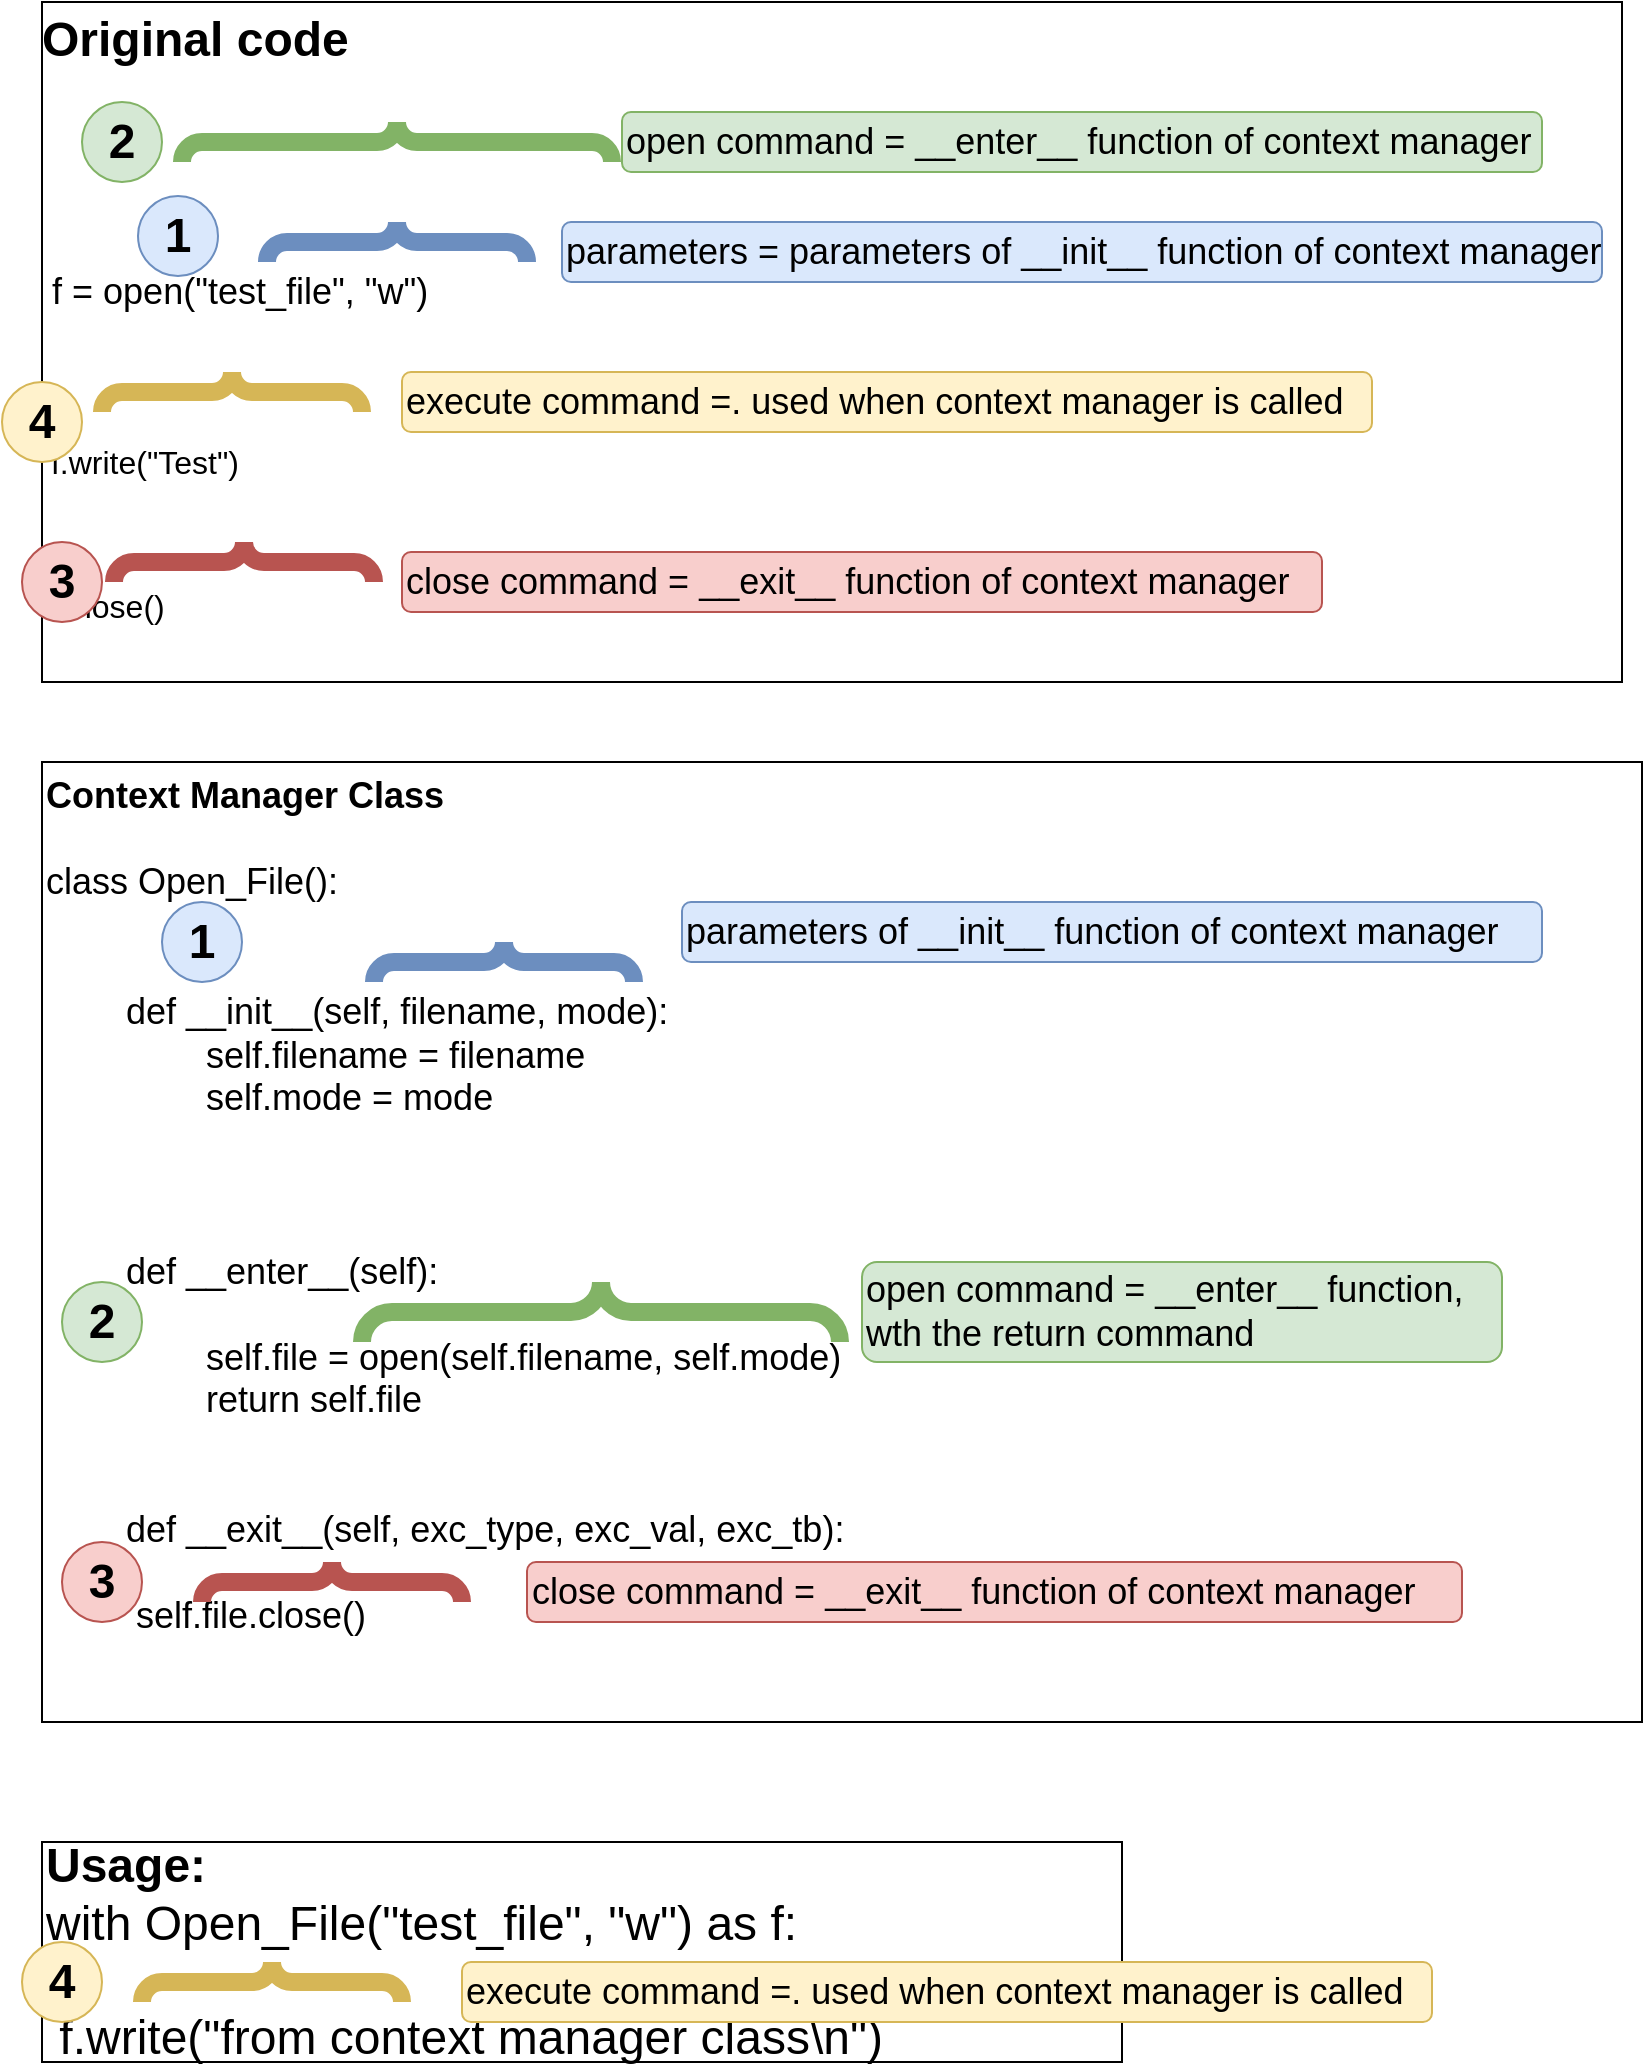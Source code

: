 <mxfile version="20.0.0" type="github">
  <diagram id="VbbVIq-V348GXafPitRY" name="Page-1">
    <mxGraphModel dx="1298" dy="764" grid="1" gridSize="10" guides="1" tooltips="1" connect="1" arrows="1" fold="1" page="1" pageScale="1" pageWidth="850" pageHeight="1100" math="0" shadow="0">
      <root>
        <mxCell id="0" />
        <mxCell id="1" parent="0" />
        <mxCell id="IrT5WvcMFTRGsWPWCH_t-1" value="&lt;div&gt;&lt;b style=&quot;background-color: initial;&quot;&gt;&lt;font style=&quot;font-size: 24px;&quot;&gt;Original code&lt;/font&gt;&lt;/b&gt;&lt;br&gt;&lt;/div&gt;&lt;div&gt;&lt;br&gt;&lt;/div&gt;&lt;div&gt;&lt;br&gt;&lt;/div&gt;&lt;div&gt;&lt;br&gt;&lt;/div&gt;&lt;div&gt;&lt;br&gt;&lt;/div&gt;&lt;div&gt;&lt;br&gt;&lt;/div&gt;&lt;div&gt;&lt;br&gt;&lt;/div&gt;&lt;div&gt;&lt;br&gt;&lt;/div&gt;&lt;div&gt;&lt;font style=&quot;font-size: 18px;&quot;&gt;&lt;span style=&quot;white-space: pre;&quot;&gt;	&lt;/span&gt;f = open(&quot;test_file&quot;, &quot;w&quot;)&amp;nbsp;&lt;/font&gt;&lt;/div&gt;&lt;div&gt;&lt;font style=&quot;font-size: 18px;&quot;&gt;&lt;br&gt;&lt;/font&gt;&lt;/div&gt;&lt;div&gt;&lt;br&gt;&lt;/div&gt;&lt;div&gt;&lt;br&gt;&lt;/div&gt;&lt;div&gt;&lt;br&gt;&lt;/div&gt;&lt;div&gt;&lt;font size=&quot;3&quot;&gt;&lt;span style=&quot;white-space: pre;&quot;&gt;	&lt;/span&gt;f.write(&quot;Test&quot;)&lt;/font&gt;&lt;/div&gt;&lt;div&gt;&lt;/div&gt;&lt;div&gt;&lt;font size=&quot;3&quot;&gt;&lt;br&gt;&lt;/font&gt;&lt;/div&gt;&lt;div&gt;&lt;font size=&quot;3&quot;&gt;&lt;br&gt;&lt;/font&gt;&lt;/div&gt;&lt;div&gt;&lt;br&gt;&lt;/div&gt;&lt;div&gt;&lt;span style=&quot;background-color: initial; font-size: medium;&quot;&gt;&lt;span style=&quot;white-space: pre;&quot;&gt;	&lt;/span&gt;f.close()&lt;/span&gt;&lt;br&gt;&lt;/div&gt;&lt;div&gt;&lt;/div&gt;" style="rounded=0;html=1;align=left;glass=0;strokeWidth=1;spacing=0;whiteSpace=wrap;labelPosition=center;verticalLabelPosition=middle;verticalAlign=top;textDirection=ltr;" parent="1" vertex="1">
          <mxGeometry x="130" width="790" height="340" as="geometry" />
        </mxCell>
        <mxCell id="LbujWjfgCjVRlwxl8_q9-3" value="" style="verticalLabelPosition=bottom;shadow=0;dashed=0;align=center;html=1;verticalAlign=top;strokeWidth=9;shape=mxgraph.mockup.markup.curlyBrace;strokeColor=#6c8ebf;fontSize=18;fillColor=#dae8fc;" vertex="1" parent="1">
          <mxGeometry x="242.5" y="110" width="130" height="20" as="geometry" />
        </mxCell>
        <mxCell id="LbujWjfgCjVRlwxl8_q9-5" value="parameters = parameters of __init__ function of context manager" style="rounded=1;whiteSpace=wrap;html=1;fontSize=18;strokeWidth=1;align=left;fillColor=#dae8fc;strokeColor=#6c8ebf;" vertex="1" parent="1">
          <mxGeometry x="390" y="110" width="520" height="30" as="geometry" />
        </mxCell>
        <mxCell id="LbujWjfgCjVRlwxl8_q9-8" value="" style="verticalLabelPosition=bottom;shadow=0;dashed=0;align=center;html=1;verticalAlign=top;strokeWidth=9;shape=mxgraph.mockup.markup.curlyBrace;strokeColor=#82b366;fontSize=18;fillColor=#d5e8d4;" vertex="1" parent="1">
          <mxGeometry x="200" y="60" width="215" height="20" as="geometry" />
        </mxCell>
        <mxCell id="LbujWjfgCjVRlwxl8_q9-9" value="open command = __enter__ function of context manager" style="rounded=1;whiteSpace=wrap;html=1;fontSize=18;strokeWidth=1;align=left;fillColor=#d5e8d4;strokeColor=#82b366;" vertex="1" parent="1">
          <mxGeometry x="420" y="55" width="460" height="30" as="geometry" />
        </mxCell>
        <mxCell id="LbujWjfgCjVRlwxl8_q9-10" value="" style="verticalLabelPosition=bottom;shadow=0;dashed=0;align=center;html=1;verticalAlign=top;strokeWidth=9;shape=mxgraph.mockup.markup.curlyBrace;strokeColor=#b85450;fontSize=18;fillColor=#f8cecc;" vertex="1" parent="1">
          <mxGeometry x="166" y="270" width="130" height="20" as="geometry" />
        </mxCell>
        <mxCell id="LbujWjfgCjVRlwxl8_q9-11" value="close command = __exit__ function of context manager" style="rounded=1;whiteSpace=wrap;html=1;fontSize=18;strokeWidth=1;align=left;fillColor=#f8cecc;strokeColor=#b85450;" vertex="1" parent="1">
          <mxGeometry x="310" y="275" width="460" height="30" as="geometry" />
        </mxCell>
        <mxCell id="LbujWjfgCjVRlwxl8_q9-15" value="&lt;b&gt;&lt;font style=&quot;font-size: 24px;&quot;&gt;1&lt;/font&gt;&lt;/b&gt;" style="ellipse;whiteSpace=wrap;html=1;aspect=fixed;fontSize=18;strokeWidth=1;fillColor=#dae8fc;strokeColor=#6c8ebf;" vertex="1" parent="1">
          <mxGeometry x="178" y="97" width="40" height="40" as="geometry" />
        </mxCell>
        <mxCell id="LbujWjfgCjVRlwxl8_q9-16" value="&lt;b&gt;&lt;font style=&quot;font-size: 24px;&quot;&gt;2&lt;/font&gt;&lt;/b&gt;" style="ellipse;whiteSpace=wrap;html=1;aspect=fixed;fontSize=18;strokeWidth=1;fillColor=#d5e8d4;strokeColor=#82b366;" vertex="1" parent="1">
          <mxGeometry x="150" y="50" width="40" height="40" as="geometry" />
        </mxCell>
        <mxCell id="LbujWjfgCjVRlwxl8_q9-17" value="&lt;b&gt;&lt;font style=&quot;font-size: 24px;&quot;&gt;3&lt;/font&gt;&lt;/b&gt;" style="ellipse;whiteSpace=wrap;html=1;aspect=fixed;fontSize=18;strokeWidth=1;fillColor=#f8cecc;strokeColor=#b85450;" vertex="1" parent="1">
          <mxGeometry x="120" y="270" width="40" height="40" as="geometry" />
        </mxCell>
        <mxCell id="LbujWjfgCjVRlwxl8_q9-26" value="&lt;div&gt;&lt;b&gt;Usage:&lt;/b&gt;&lt;/div&gt;&lt;div&gt;with Open_File(&quot;test_file&quot;, &quot;w&quot;) as f:&lt;/div&gt;&lt;div&gt;&lt;br&gt;&lt;/div&gt;&lt;div&gt;&lt;span style=&quot;&quot;&gt;	&lt;/span&gt;&lt;span style=&quot;white-space: pre;&quot;&gt;	&lt;/span&gt;f.write(&quot;from context manager class\n&quot;)&lt;/div&gt;" style="rounded=0;whiteSpace=wrap;html=1;glass=0;fontSize=24;strokeWidth=1;align=left;" vertex="1" parent="1">
          <mxGeometry x="130" y="920" width="540" height="110" as="geometry" />
        </mxCell>
        <mxCell id="LbujWjfgCjVRlwxl8_q9-24" value="&lt;div style=&quot;font-size: 18px;&quot;&gt;&lt;span style=&quot;background-color: initial;&quot;&gt;&lt;b&gt;Context Manager Class&lt;/b&gt;&lt;/span&gt;&lt;/div&gt;&lt;div style=&quot;font-size: 18px;&quot;&gt;&lt;span style=&quot;background-color: initial;&quot;&gt;&lt;b&gt;&lt;br&gt;&lt;/b&gt;&lt;/span&gt;&lt;/div&gt;&lt;div style=&quot;font-size: 18px;&quot;&gt;&lt;span style=&quot;background-color: initial;&quot;&gt;class Open_File():&lt;/span&gt;&lt;br&gt;&lt;/div&gt;&lt;div style=&quot;font-size: 18px;&quot;&gt;&lt;br&gt;&lt;/div&gt;&lt;div style=&quot;font-size: 18px;&quot;&gt;&lt;span style=&quot;&quot;&gt;	&lt;/span&gt;&lt;/div&gt;&lt;div style=&quot;font-size: 18px;&quot;&gt;&lt;br&gt;&lt;/div&gt;&lt;blockquote style=&quot;font-size: 18px; margin: 0px 0px 0px 40px; border: none; padding: 0px;&quot;&gt;&lt;div&gt;def __init__(self, filename, mode):&lt;/div&gt;&lt;/blockquote&gt;&lt;blockquote style=&quot;margin: 0 0 0 40px; border: none; padding: 0px;&quot;&gt;&lt;blockquote style=&quot;font-size: 18px; margin: 0px 0px 0px 40px; border: none; padding: 0px;&quot;&gt;&lt;div&gt;self.filename = filename&lt;/div&gt;&lt;/blockquote&gt;&lt;blockquote style=&quot;font-size: 18px; margin: 0px 0px 0px 40px; border: none; padding: 0px;&quot;&gt;&lt;div&gt;self.mode = mode&lt;/div&gt;&lt;/blockquote&gt;&lt;/blockquote&gt;&lt;div style=&quot;font-size: 18px;&quot;&gt;&lt;br&gt;&lt;/div&gt;&lt;div style=&quot;font-size: 18px;&quot;&gt;&lt;br&gt;&lt;/div&gt;&lt;div style=&quot;font-size: 18px;&quot;&gt;&lt;br&gt;&lt;/div&gt;&lt;blockquote style=&quot;font-size: 18px; margin: 0px 0px 0px 40px; border: none; padding: 0px;&quot;&gt;&lt;div&gt;def __enter__(self):&lt;/div&gt;&lt;div&gt;&lt;br&gt;&lt;/div&gt;&lt;/blockquote&gt;&lt;blockquote style=&quot;margin: 0 0 0 40px; border: none; padding: 0px;&quot;&gt;&lt;blockquote style=&quot;font-size: 18px; margin: 0px 0px 0px 40px; border: none; padding: 0px;&quot;&gt;&lt;div&gt;self.file = open(self.filename, self.mode)&lt;/div&gt;&lt;/blockquote&gt;&lt;blockquote style=&quot;font-size: 18px; margin: 0px 0px 0px 40px; border: none; padding: 0px;&quot;&gt;&lt;div&gt;return self.file&lt;/div&gt;&lt;/blockquote&gt;&lt;/blockquote&gt;&lt;div style=&quot;font-size: 18px;&quot;&gt;&lt;br&gt;&lt;/div&gt;&lt;div style=&quot;font-size: 18px;&quot;&gt;&lt;br&gt;&lt;/div&gt;&lt;blockquote style=&quot;font-size: 18px; margin: 0px 0px 0px 40px; border: none; padding: 0px;&quot;&gt;&lt;div&gt;def __exit__(self, exc_type, exc_val, exc_tb):&lt;/div&gt;&lt;div&gt;&lt;br&gt;&lt;/div&gt;&lt;div&gt;&lt;span style=&quot;&quot;&gt;	&lt;/span&gt;&lt;span style=&quot;white-space: pre;&quot;&gt;	&lt;/span&gt;self.file.close()&lt;/div&gt;&lt;/blockquote&gt;" style="rounded=0;whiteSpace=wrap;html=1;glass=0;fontSize=24;strokeWidth=1;align=left;verticalAlign=top;" vertex="1" parent="1">
          <mxGeometry x="130" y="380" width="800" height="480" as="geometry" />
        </mxCell>
        <mxCell id="LbujWjfgCjVRlwxl8_q9-6" value="" style="verticalLabelPosition=bottom;shadow=0;dashed=0;align=center;html=1;verticalAlign=top;strokeWidth=9;shape=mxgraph.mockup.markup.curlyBrace;strokeColor=#6c8ebf;fontSize=18;fillColor=#dae8fc;" vertex="1" parent="1">
          <mxGeometry x="296" y="470" width="130" height="20" as="geometry" />
        </mxCell>
        <mxCell id="LbujWjfgCjVRlwxl8_q9-7" value="parameters of __init__ function of context manager" style="rounded=1;whiteSpace=wrap;html=1;fontSize=18;strokeWidth=1;align=left;fillColor=#dae8fc;strokeColor=#6c8ebf;" vertex="1" parent="1">
          <mxGeometry x="450" y="450" width="430" height="30" as="geometry" />
        </mxCell>
        <mxCell id="LbujWjfgCjVRlwxl8_q9-12" value="" style="verticalLabelPosition=bottom;shadow=0;dashed=0;align=center;html=1;verticalAlign=top;strokeWidth=9;shape=mxgraph.mockup.markup.curlyBrace;strokeColor=#b85450;fontSize=18;fillColor=#f8cecc;" vertex="1" parent="1">
          <mxGeometry x="210" y="780" width="130" height="20" as="geometry" />
        </mxCell>
        <mxCell id="LbujWjfgCjVRlwxl8_q9-18" value="&lt;b&gt;&lt;font style=&quot;font-size: 24px;&quot;&gt;1&lt;/font&gt;&lt;/b&gt;" style="ellipse;whiteSpace=wrap;html=1;aspect=fixed;fontSize=18;strokeWidth=1;fillColor=#dae8fc;strokeColor=#6c8ebf;" vertex="1" parent="1">
          <mxGeometry x="190" y="450" width="40" height="40" as="geometry" />
        </mxCell>
        <mxCell id="LbujWjfgCjVRlwxl8_q9-19" value="&lt;b&gt;&lt;font style=&quot;font-size: 24px;&quot;&gt;2&lt;/font&gt;&lt;/b&gt;" style="ellipse;whiteSpace=wrap;html=1;aspect=fixed;fontSize=18;strokeWidth=1;fillColor=#d5e8d4;strokeColor=#82b366;" vertex="1" parent="1">
          <mxGeometry x="140" y="640" width="40" height="40" as="geometry" />
        </mxCell>
        <mxCell id="LbujWjfgCjVRlwxl8_q9-20" value="" style="verticalLabelPosition=bottom;shadow=0;dashed=0;align=center;html=1;verticalAlign=top;strokeWidth=9;shape=mxgraph.mockup.markup.curlyBrace;strokeColor=#82b366;fontSize=18;fillColor=#d5e8d4;" vertex="1" parent="1">
          <mxGeometry x="290" y="640" width="239" height="30" as="geometry" />
        </mxCell>
        <mxCell id="LbujWjfgCjVRlwxl8_q9-21" value="open command = __enter__ function, wth the return command" style="rounded=1;whiteSpace=wrap;html=1;fontSize=18;strokeWidth=1;align=left;fillColor=#d5e8d4;strokeColor=#82b366;" vertex="1" parent="1">
          <mxGeometry x="540" y="630" width="320" height="50" as="geometry" />
        </mxCell>
        <mxCell id="LbujWjfgCjVRlwxl8_q9-22" value="close command = __exit__ function of context manager" style="rounded=1;whiteSpace=wrap;html=1;fontSize=18;strokeWidth=1;align=left;fillColor=#f8cecc;strokeColor=#b85450;" vertex="1" parent="1">
          <mxGeometry x="372.5" y="780" width="467.5" height="30" as="geometry" />
        </mxCell>
        <mxCell id="LbujWjfgCjVRlwxl8_q9-23" value="&lt;b&gt;&lt;font style=&quot;font-size: 24px;&quot;&gt;3&lt;/font&gt;&lt;/b&gt;" style="ellipse;whiteSpace=wrap;html=1;aspect=fixed;fontSize=18;strokeWidth=1;fillColor=#f8cecc;strokeColor=#b85450;" vertex="1" parent="1">
          <mxGeometry x="140" y="770" width="40" height="40" as="geometry" />
        </mxCell>
        <mxCell id="LbujWjfgCjVRlwxl8_q9-27" value="&lt;b&gt;&lt;font style=&quot;font-size: 24px;&quot;&gt;4&lt;/font&gt;&lt;/b&gt;" style="ellipse;whiteSpace=wrap;html=1;aspect=fixed;fontSize=18;strokeWidth=1;fillColor=#fff2cc;strokeColor=#d6b656;" vertex="1" parent="1">
          <mxGeometry x="110" y="190" width="40" height="40" as="geometry" />
        </mxCell>
        <mxCell id="LbujWjfgCjVRlwxl8_q9-28" value="execute command =. used when context manager is called" style="rounded=1;whiteSpace=wrap;html=1;fontSize=18;strokeWidth=1;align=left;fillColor=#fff2cc;strokeColor=#d6b656;" vertex="1" parent="1">
          <mxGeometry x="310" y="185" width="485" height="30" as="geometry" />
        </mxCell>
        <mxCell id="LbujWjfgCjVRlwxl8_q9-29" value="&lt;b&gt;&lt;font style=&quot;font-size: 24px;&quot;&gt;4&lt;/font&gt;&lt;/b&gt;" style="ellipse;whiteSpace=wrap;html=1;aspect=fixed;fontSize=18;strokeWidth=1;fillColor=#fff2cc;strokeColor=#d6b656;" vertex="1" parent="1">
          <mxGeometry x="120" y="970" width="40" height="40" as="geometry" />
        </mxCell>
        <mxCell id="LbujWjfgCjVRlwxl8_q9-30" value="execute command =. used when context manager is called" style="rounded=1;whiteSpace=wrap;html=1;fontSize=18;strokeWidth=1;align=left;fillColor=#fff2cc;strokeColor=#d6b656;" vertex="1" parent="1">
          <mxGeometry x="340" y="980" width="485" height="30" as="geometry" />
        </mxCell>
        <mxCell id="LbujWjfgCjVRlwxl8_q9-31" value="" style="verticalLabelPosition=bottom;shadow=0;dashed=0;align=center;html=1;verticalAlign=top;strokeWidth=9;shape=mxgraph.mockup.markup.curlyBrace;strokeColor=#d6b656;fontSize=18;fillColor=#fff2cc;" vertex="1" parent="1">
          <mxGeometry x="160" y="185" width="130" height="20" as="geometry" />
        </mxCell>
        <mxCell id="LbujWjfgCjVRlwxl8_q9-32" value="" style="verticalLabelPosition=bottom;shadow=0;dashed=0;align=center;html=1;verticalAlign=top;strokeWidth=9;shape=mxgraph.mockup.markup.curlyBrace;strokeColor=#d6b656;fontSize=18;fillColor=#fff2cc;" vertex="1" parent="1">
          <mxGeometry x="180" y="980" width="130" height="20" as="geometry" />
        </mxCell>
      </root>
    </mxGraphModel>
  </diagram>
</mxfile>
